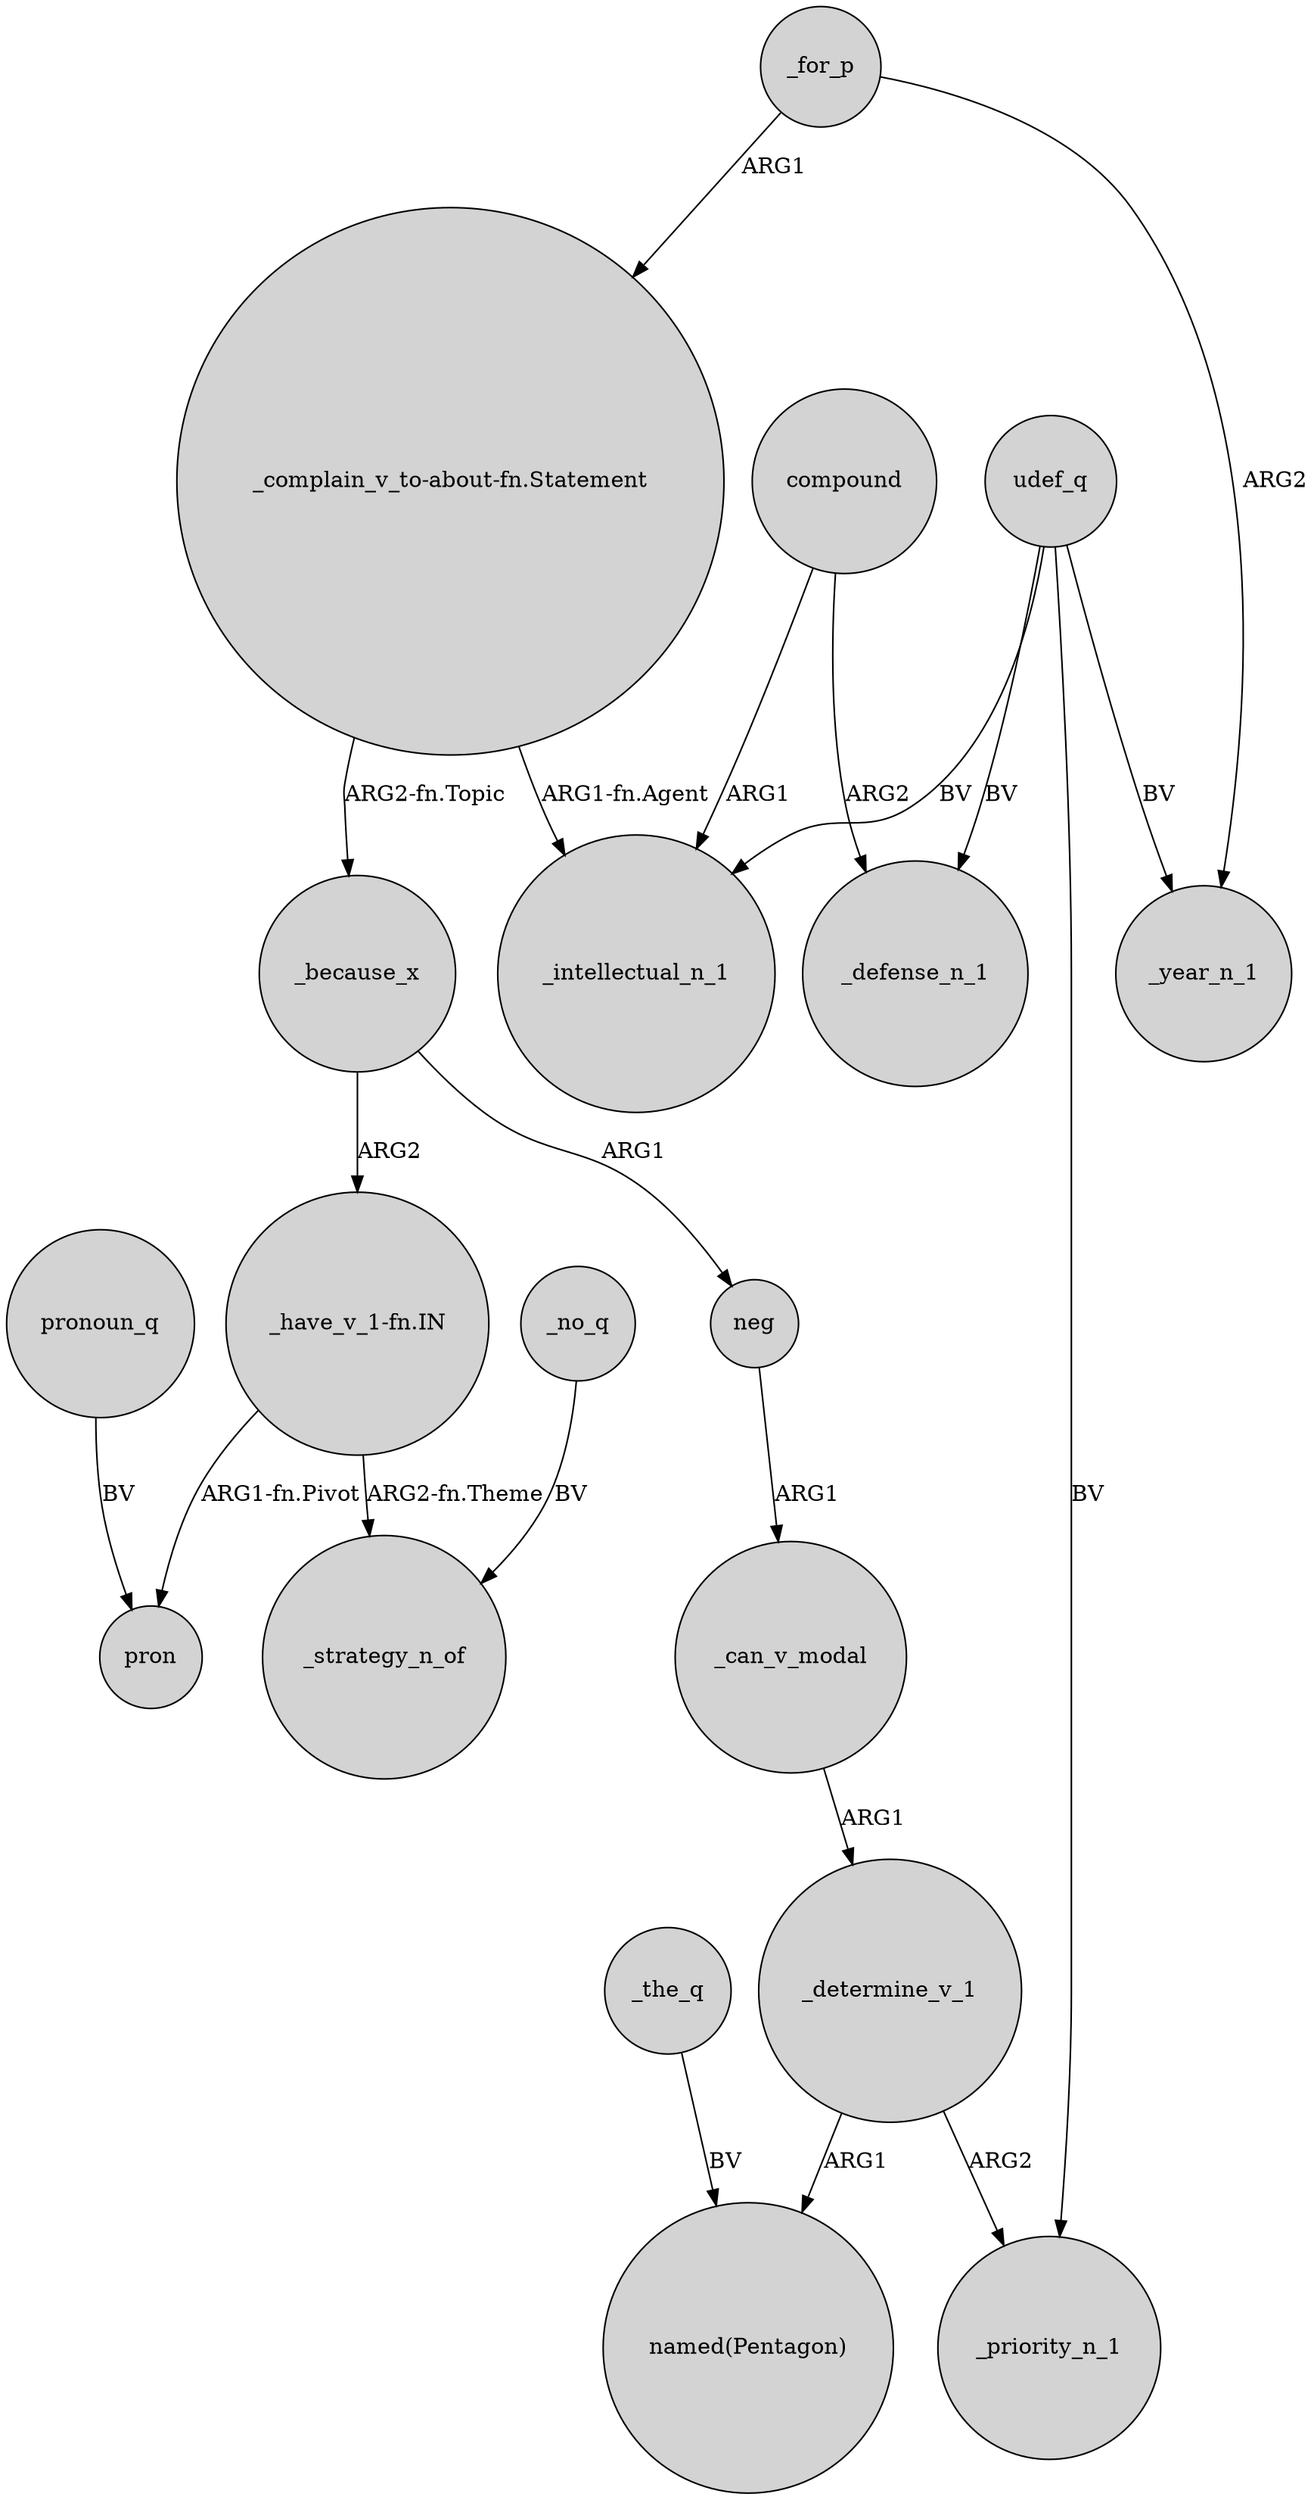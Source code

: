 digraph {
	node [shape=circle style=filled]
	compound -> _intellectual_n_1 [label=ARG1]
	_for_p -> _year_n_1 [label=ARG2]
	_for_p -> "_complain_v_to-about-fn.Statement" [label=ARG1]
	_because_x -> "_have_v_1-fn.IN" [label=ARG2]
	compound -> _defense_n_1 [label=ARG2]
	"_have_v_1-fn.IN" -> pron [label="ARG1-fn.Pivot"]
	"_complain_v_to-about-fn.Statement" -> _intellectual_n_1 [label="ARG1-fn.Agent"]
	_no_q -> _strategy_n_of [label=BV]
	pronoun_q -> pron [label=BV]
	udef_q -> _defense_n_1 [label=BV]
	_can_v_modal -> _determine_v_1 [label=ARG1]
	_determine_v_1 -> "named(Pentagon)" [label=ARG1]
	"_have_v_1-fn.IN" -> _strategy_n_of [label="ARG2-fn.Theme"]
	udef_q -> _year_n_1 [label=BV]
	_the_q -> "named(Pentagon)" [label=BV]
	_because_x -> neg [label=ARG1]
	udef_q -> _priority_n_1 [label=BV]
	udef_q -> _intellectual_n_1 [label=BV]
	_determine_v_1 -> _priority_n_1 [label=ARG2]
	"_complain_v_to-about-fn.Statement" -> _because_x [label="ARG2-fn.Topic"]
	neg -> _can_v_modal [label=ARG1]
}
